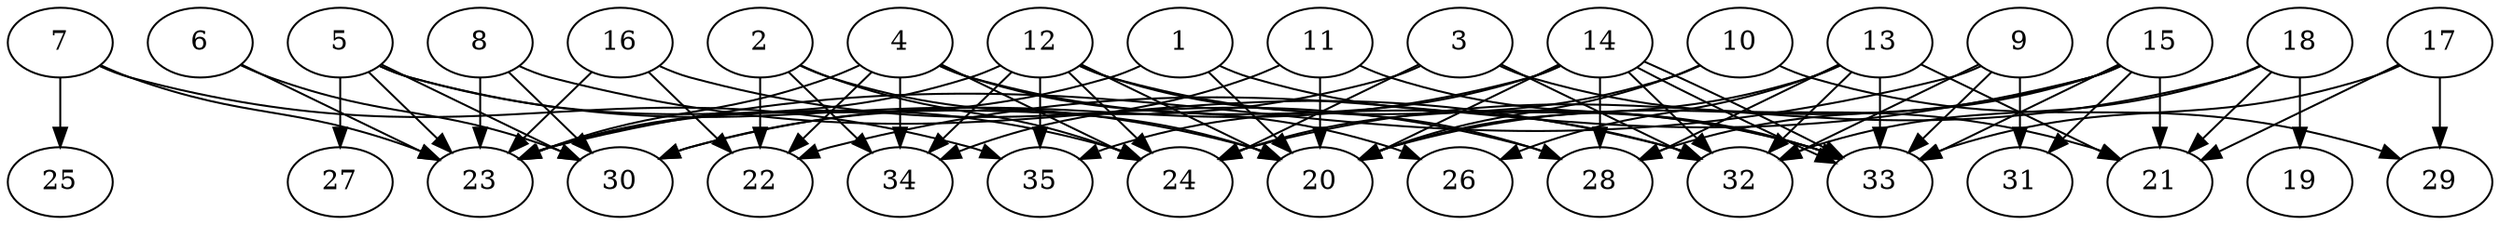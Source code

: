 // DAG automatically generated by daggen at Thu Oct  3 14:05:38 2019
// ./daggen --dot -n 35 --ccr 0.5 --fat 0.9 --regular 0.7 --density 0.5 --mindata 5242880 --maxdata 52428800 
digraph G {
  1 [size="92274688", alpha="0.11", expect_size="46137344"] 
  1 -> 20 [size ="46137344"]
  1 -> 23 [size ="46137344"]
  1 -> 33 [size ="46137344"]
  2 [size="34453504", alpha="0.02", expect_size="17226752"] 
  2 -> 20 [size ="17226752"]
  2 -> 22 [size ="17226752"]
  2 -> 24 [size ="17226752"]
  2 -> 34 [size ="17226752"]
  3 [size="93896704", alpha="0.19", expect_size="46948352"] 
  3 -> 21 [size ="46948352"]
  3 -> 24 [size ="46948352"]
  3 -> 30 [size ="46948352"]
  3 -> 32 [size ="46948352"]
  4 [size="100986880", alpha="0.02", expect_size="50493440"] 
  4 -> 22 [size ="50493440"]
  4 -> 23 [size ="50493440"]
  4 -> 24 [size ="50493440"]
  4 -> 26 [size ="50493440"]
  4 -> 32 [size ="50493440"]
  4 -> 34 [size ="50493440"]
  5 [size="34070528", alpha="0.12", expect_size="17035264"] 
  5 -> 20 [size ="17035264"]
  5 -> 23 [size ="17035264"]
  5 -> 24 [size ="17035264"]
  5 -> 27 [size ="17035264"]
  5 -> 30 [size ="17035264"]
  6 [size="24657920", alpha="0.00", expect_size="12328960"] 
  6 -> 23 [size ="12328960"]
  6 -> 30 [size ="12328960"]
  7 [size="94296064", alpha="0.09", expect_size="47148032"] 
  7 -> 23 [size ="47148032"]
  7 -> 25 [size ="47148032"]
  7 -> 35 [size ="47148032"]
  8 [size="40413184", alpha="0.03", expect_size="20206592"] 
  8 -> 23 [size ="20206592"]
  8 -> 30 [size ="20206592"]
  8 -> 32 [size ="20206592"]
  9 [size="99155968", alpha="0.03", expect_size="49577984"] 
  9 -> 23 [size ="49577984"]
  9 -> 31 [size ="49577984"]
  9 -> 32 [size ="49577984"]
  9 -> 33 [size ="49577984"]
  10 [size="72478720", alpha="0.05", expect_size="36239360"] 
  10 -> 20 [size ="36239360"]
  10 -> 24 [size ="36239360"]
  10 -> 29 [size ="36239360"]
  11 [size="103499776", alpha="0.04", expect_size="51749888"] 
  11 -> 20 [size ="51749888"]
  11 -> 33 [size ="51749888"]
  11 -> 34 [size ="51749888"]
  12 [size="62468096", alpha="0.15", expect_size="31234048"] 
  12 -> 20 [size ="31234048"]
  12 -> 23 [size ="31234048"]
  12 -> 24 [size ="31234048"]
  12 -> 28 [size ="31234048"]
  12 -> 33 [size ="31234048"]
  12 -> 34 [size ="31234048"]
  12 -> 35 [size ="31234048"]
  13 [size="73867264", alpha="0.19", expect_size="36933632"] 
  13 -> 20 [size ="36933632"]
  13 -> 21 [size ="36933632"]
  13 -> 26 [size ="36933632"]
  13 -> 28 [size ="36933632"]
  13 -> 32 [size ="36933632"]
  13 -> 33 [size ="36933632"]
  14 [size="70252544", alpha="0.09", expect_size="35126272"] 
  14 -> 20 [size ="35126272"]
  14 -> 28 [size ="35126272"]
  14 -> 30 [size ="35126272"]
  14 -> 32 [size ="35126272"]
  14 -> 33 [size ="35126272"]
  14 -> 33 [size ="35126272"]
  14 -> 35 [size ="35126272"]
  15 [size="77787136", alpha="0.07", expect_size="38893568"] 
  15 -> 20 [size ="38893568"]
  15 -> 21 [size ="38893568"]
  15 -> 22 [size ="38893568"]
  15 -> 28 [size ="38893568"]
  15 -> 31 [size ="38893568"]
  15 -> 33 [size ="38893568"]
  16 [size="41791488", alpha="0.17", expect_size="20895744"] 
  16 -> 22 [size ="20895744"]
  16 -> 23 [size ="20895744"]
  16 -> 28 [size ="20895744"]
  17 [size="43280384", alpha="0.03", expect_size="21640192"] 
  17 -> 21 [size ="21640192"]
  17 -> 29 [size ="21640192"]
  17 -> 33 [size ="21640192"]
  18 [size="86755328", alpha="0.00", expect_size="43377664"] 
  18 -> 19 [size ="43377664"]
  18 -> 21 [size ="43377664"]
  18 -> 24 [size ="43377664"]
  18 -> 32 [size ="43377664"]
  19 [size="101109760", alpha="0.09", expect_size="50554880"] 
  20 [size="22683648", alpha="0.16", expect_size="11341824"] 
  21 [size="46807040", alpha="0.02", expect_size="23403520"] 
  22 [size="66973696", alpha="0.12", expect_size="33486848"] 
  23 [size="43741184", alpha="0.20", expect_size="21870592"] 
  24 [size="37042176", alpha="0.07", expect_size="18521088"] 
  25 [size="77322240", alpha="0.19", expect_size="38661120"] 
  26 [size="16437248", alpha="0.14", expect_size="8218624"] 
  27 [size="97511424", alpha="0.07", expect_size="48755712"] 
  28 [size="18833408", alpha="0.06", expect_size="9416704"] 
  29 [size="20494336", alpha="0.04", expect_size="10247168"] 
  30 [size="60848128", alpha="0.15", expect_size="30424064"] 
  31 [size="43712512", alpha="0.06", expect_size="21856256"] 
  32 [size="50874368", alpha="0.08", expect_size="25437184"] 
  33 [size="11933696", alpha="0.03", expect_size="5966848"] 
  34 [size="104671232", alpha="0.11", expect_size="52335616"] 
  35 [size="42106880", alpha="0.13", expect_size="21053440"] 
}
